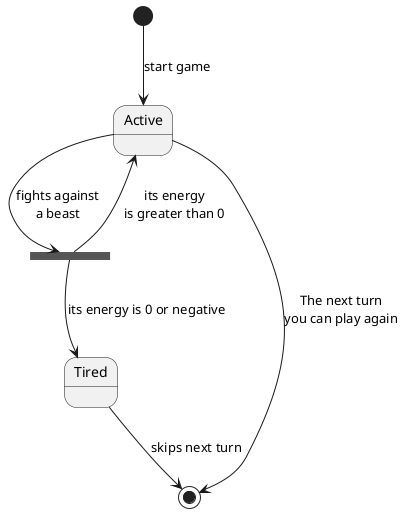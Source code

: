 @startuml

[*] --> Active: start game

state result_of_energy <<fork>>
Active --> result_of_energy: fights against\na beast

result_of_energy --> Active: its energy\nis greater than 0
result_of_energy --> Tired: its energy is 0 or negative

Active --> [*] : The next turn\nyou can play again
Tired --> [*] : skips next turn
@enduml